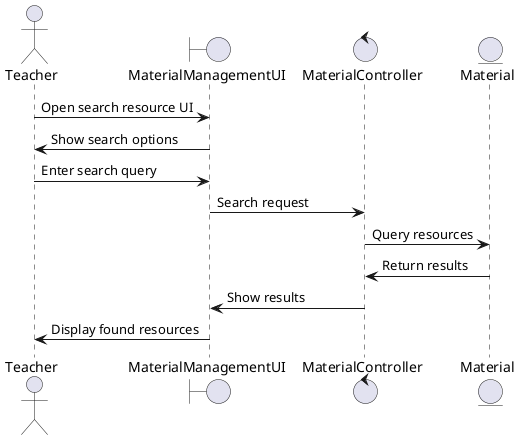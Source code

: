 @startuml SearchResources
actor Teacher
boundary MaterialManagementUI
control MaterialController
entity Material

Teacher -> MaterialManagementUI: Open search resource UI
MaterialManagementUI -> Teacher: Show search options
Teacher -> MaterialManagementUI: Enter search query
MaterialManagementUI -> MaterialController: Search request
MaterialController -> Material: Query resources
Material -> MaterialController: Return results
MaterialController -> MaterialManagementUI: Show results
MaterialManagementUI -> Teacher: Display found resources
@enduml